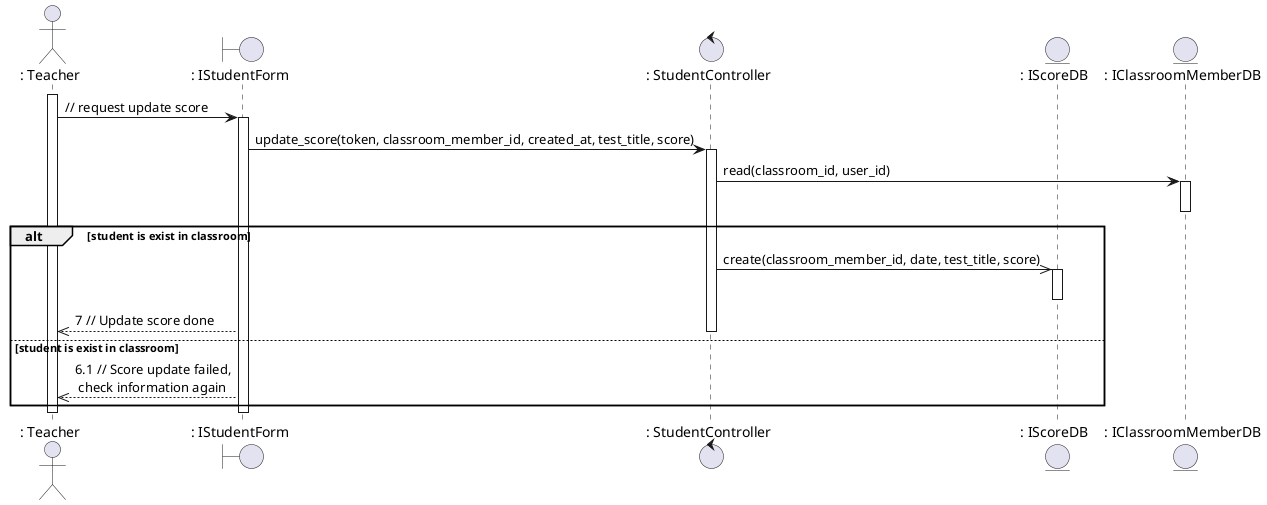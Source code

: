 @startuml updateScore

actor ": Teacher"
boundary ": IStudentForm"
control ": StudentController"
entity ": IScoreDB"
entity ": IClassroomMemberDB"

activate ": Teacher"

": Teacher" -> ": IStudentForm": // request update score
activate ": IStudentForm"
": IStudentForm" -> ": StudentController": update_score(token, classroom_member_id, created_at, test_title, score)
activate ": StudentController"
": StudentController" -> ": IClassroomMemberDB": read(classroom_id, user_id)
activate ": IClassroomMemberDB"
deactivate ": IClassroomMemberDB"
alt student is exist in classroom
    ": StudentController" ->> ": IScoreDB": create(classroom_member_id, date, test_title, score)
    activate ": IScoreDB"
    deactivate ": IScoreDB"
    ": IStudentForm" -->> ": Teacher": 7 // Update score done
else student is exist in classroom
    deactivate ": StudentController"
    ": IStudentForm" -->> ": Teacher": 6.1 // Score update failed,\n check information again
end

deactivate ": Teacher"
deactivate ": IStudentForm"


@enduml